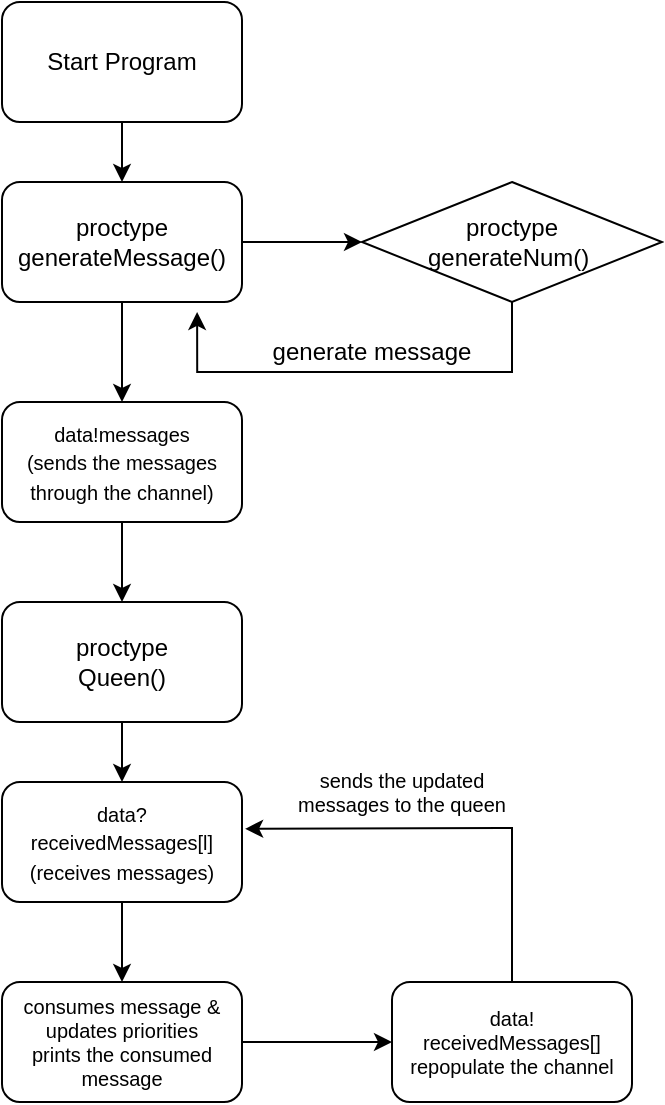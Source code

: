 <mxfile version="15.8.4" type="device"><diagram id="qPwfS9EweULpsrv25VPG" name="Page-1"><mxGraphModel dx="1038" dy="547" grid="1" gridSize="10" guides="1" tooltips="1" connect="1" arrows="1" fold="1" page="1" pageScale="1" pageWidth="850" pageHeight="1100" math="0" shadow="0"><root><mxCell id="0"/><mxCell id="1" parent="0"/><mxCell id="7Zq3UcC8ff_8U7GTSxNy-3" style="edgeStyle=orthogonalEdgeStyle;rounded=0;orthogonalLoop=1;jettySize=auto;html=1;entryX=0.5;entryY=0;entryDx=0;entryDy=0;" edge="1" parent="1" source="7Zq3UcC8ff_8U7GTSxNy-1" target="7Zq3UcC8ff_8U7GTSxNy-2"><mxGeometry relative="1" as="geometry"/></mxCell><mxCell id="7Zq3UcC8ff_8U7GTSxNy-1" value="Start Program&lt;br&gt;" style="rounded=1;whiteSpace=wrap;html=1;" vertex="1" parent="1"><mxGeometry x="90" y="70" width="120" height="60" as="geometry"/></mxCell><mxCell id="7Zq3UcC8ff_8U7GTSxNy-5" style="edgeStyle=orthogonalEdgeStyle;rounded=0;orthogonalLoop=1;jettySize=auto;html=1;entryX=0.5;entryY=0;entryDx=0;entryDy=0;" edge="1" parent="1" source="7Zq3UcC8ff_8U7GTSxNy-2" target="7Zq3UcC8ff_8U7GTSxNy-4"><mxGeometry relative="1" as="geometry"/></mxCell><mxCell id="7Zq3UcC8ff_8U7GTSxNy-7" style="edgeStyle=orthogonalEdgeStyle;rounded=0;orthogonalLoop=1;jettySize=auto;html=1;entryX=0;entryY=0.5;entryDx=0;entryDy=0;" edge="1" parent="1" source="7Zq3UcC8ff_8U7GTSxNy-2" target="7Zq3UcC8ff_8U7GTSxNy-6"><mxGeometry relative="1" as="geometry"/></mxCell><mxCell id="7Zq3UcC8ff_8U7GTSxNy-2" value="proctype generateMessage()" style="rounded=1;whiteSpace=wrap;html=1;" vertex="1" parent="1"><mxGeometry x="90" y="160" width="120" height="60" as="geometry"/></mxCell><mxCell id="7Zq3UcC8ff_8U7GTSxNy-11" style="edgeStyle=orthogonalEdgeStyle;rounded=0;orthogonalLoop=1;jettySize=auto;html=1;entryX=0.5;entryY=0;entryDx=0;entryDy=0;" edge="1" parent="1" source="7Zq3UcC8ff_8U7GTSxNy-4" target="7Zq3UcC8ff_8U7GTSxNy-9"><mxGeometry relative="1" as="geometry"/></mxCell><mxCell id="7Zq3UcC8ff_8U7GTSxNy-4" value="&lt;font style=&quot;font-size: 10px&quot;&gt;data!messages&lt;br&gt;(sends the messages through the channel)&lt;/font&gt;" style="rounded=1;whiteSpace=wrap;html=1;" vertex="1" parent="1"><mxGeometry x="90" y="270" width="120" height="60" as="geometry"/></mxCell><mxCell id="7Zq3UcC8ff_8U7GTSxNy-8" style="edgeStyle=orthogonalEdgeStyle;rounded=0;orthogonalLoop=1;jettySize=auto;html=1;entryX=0.813;entryY=1.083;entryDx=0;entryDy=0;entryPerimeter=0;" edge="1" parent="1" source="7Zq3UcC8ff_8U7GTSxNy-6" target="7Zq3UcC8ff_8U7GTSxNy-2"><mxGeometry relative="1" as="geometry"><mxPoint x="280" y="290" as="targetPoint"/><Array as="points"><mxPoint x="345" y="255"/><mxPoint x="188" y="255"/></Array></mxGeometry></mxCell><mxCell id="7Zq3UcC8ff_8U7GTSxNy-6" value="proctype&lt;br&gt;generateNum()&amp;nbsp;" style="rhombus;whiteSpace=wrap;html=1;" vertex="1" parent="1"><mxGeometry x="270" y="160" width="150" height="60" as="geometry"/></mxCell><mxCell id="7Zq3UcC8ff_8U7GTSxNy-20" value="" style="edgeStyle=orthogonalEdgeStyle;rounded=0;orthogonalLoop=1;jettySize=auto;html=1;fontSize=10;" edge="1" parent="1" source="7Zq3UcC8ff_8U7GTSxNy-9" target="7Zq3UcC8ff_8U7GTSxNy-16"><mxGeometry relative="1" as="geometry"/></mxCell><mxCell id="7Zq3UcC8ff_8U7GTSxNy-9" value="proctype &lt;br&gt;Queen()" style="rounded=1;whiteSpace=wrap;html=1;" vertex="1" parent="1"><mxGeometry x="90" y="370" width="120" height="60" as="geometry"/></mxCell><mxCell id="7Zq3UcC8ff_8U7GTSxNy-14" value="generate message" style="text;html=1;strokeColor=none;fillColor=none;align=center;verticalAlign=middle;whiteSpace=wrap;rounded=0;" vertex="1" parent="1"><mxGeometry x="220" y="230" width="110" height="30" as="geometry"/></mxCell><mxCell id="7Zq3UcC8ff_8U7GTSxNy-21" value="" style="edgeStyle=orthogonalEdgeStyle;rounded=0;orthogonalLoop=1;jettySize=auto;html=1;fontSize=10;" edge="1" parent="1" source="7Zq3UcC8ff_8U7GTSxNy-16" target="7Zq3UcC8ff_8U7GTSxNy-18"><mxGeometry relative="1" as="geometry"/></mxCell><mxCell id="7Zq3UcC8ff_8U7GTSxNy-16" value="&lt;font style=&quot;font-size: 10px&quot;&gt;data?&lt;br&gt;receivedMessages[l]&lt;br&gt;(receives messages)&lt;br&gt;&lt;/font&gt;" style="rounded=1;whiteSpace=wrap;html=1;" vertex="1" parent="1"><mxGeometry x="90" y="460" width="120" height="60" as="geometry"/></mxCell><mxCell id="7Zq3UcC8ff_8U7GTSxNy-23" style="edgeStyle=orthogonalEdgeStyle;rounded=0;orthogonalLoop=1;jettySize=auto;html=1;entryX=0;entryY=0.5;entryDx=0;entryDy=0;fontSize=10;" edge="1" parent="1" source="7Zq3UcC8ff_8U7GTSxNy-18" target="7Zq3UcC8ff_8U7GTSxNy-22"><mxGeometry relative="1" as="geometry"/></mxCell><mxCell id="7Zq3UcC8ff_8U7GTSxNy-18" value="consumes message &amp;amp; updates priorities&lt;br&gt;prints the consumed message" style="rounded=1;whiteSpace=wrap;html=1;fontSize=10;" vertex="1" parent="1"><mxGeometry x="90" y="560" width="120" height="60" as="geometry"/></mxCell><mxCell id="7Zq3UcC8ff_8U7GTSxNy-25" style="edgeStyle=orthogonalEdgeStyle;rounded=0;orthogonalLoop=1;jettySize=auto;html=1;fontSize=10;entryX=1.013;entryY=0.39;entryDx=0;entryDy=0;entryPerimeter=0;" edge="1" parent="1" source="7Zq3UcC8ff_8U7GTSxNy-22" target="7Zq3UcC8ff_8U7GTSxNy-16"><mxGeometry relative="1" as="geometry"><mxPoint x="270" y="480" as="targetPoint"/><Array as="points"><mxPoint x="345" y="483"/><mxPoint x="340" y="483"/></Array></mxGeometry></mxCell><mxCell id="7Zq3UcC8ff_8U7GTSxNy-22" value="data!&lt;br&gt;receivedMessages[]&lt;br&gt;repopulate the channel" style="rounded=1;whiteSpace=wrap;html=1;fontSize=10;" vertex="1" parent="1"><mxGeometry x="285" y="560" width="120" height="60" as="geometry"/></mxCell><mxCell id="7Zq3UcC8ff_8U7GTSxNy-26" value="sends the updated messages to the queen&lt;br&gt;" style="text;html=1;strokeColor=none;fillColor=none;align=center;verticalAlign=middle;whiteSpace=wrap;rounded=0;fontSize=10;" vertex="1" parent="1"><mxGeometry x="230" y="450" width="120" height="30" as="geometry"/></mxCell></root></mxGraphModel></diagram></mxfile>